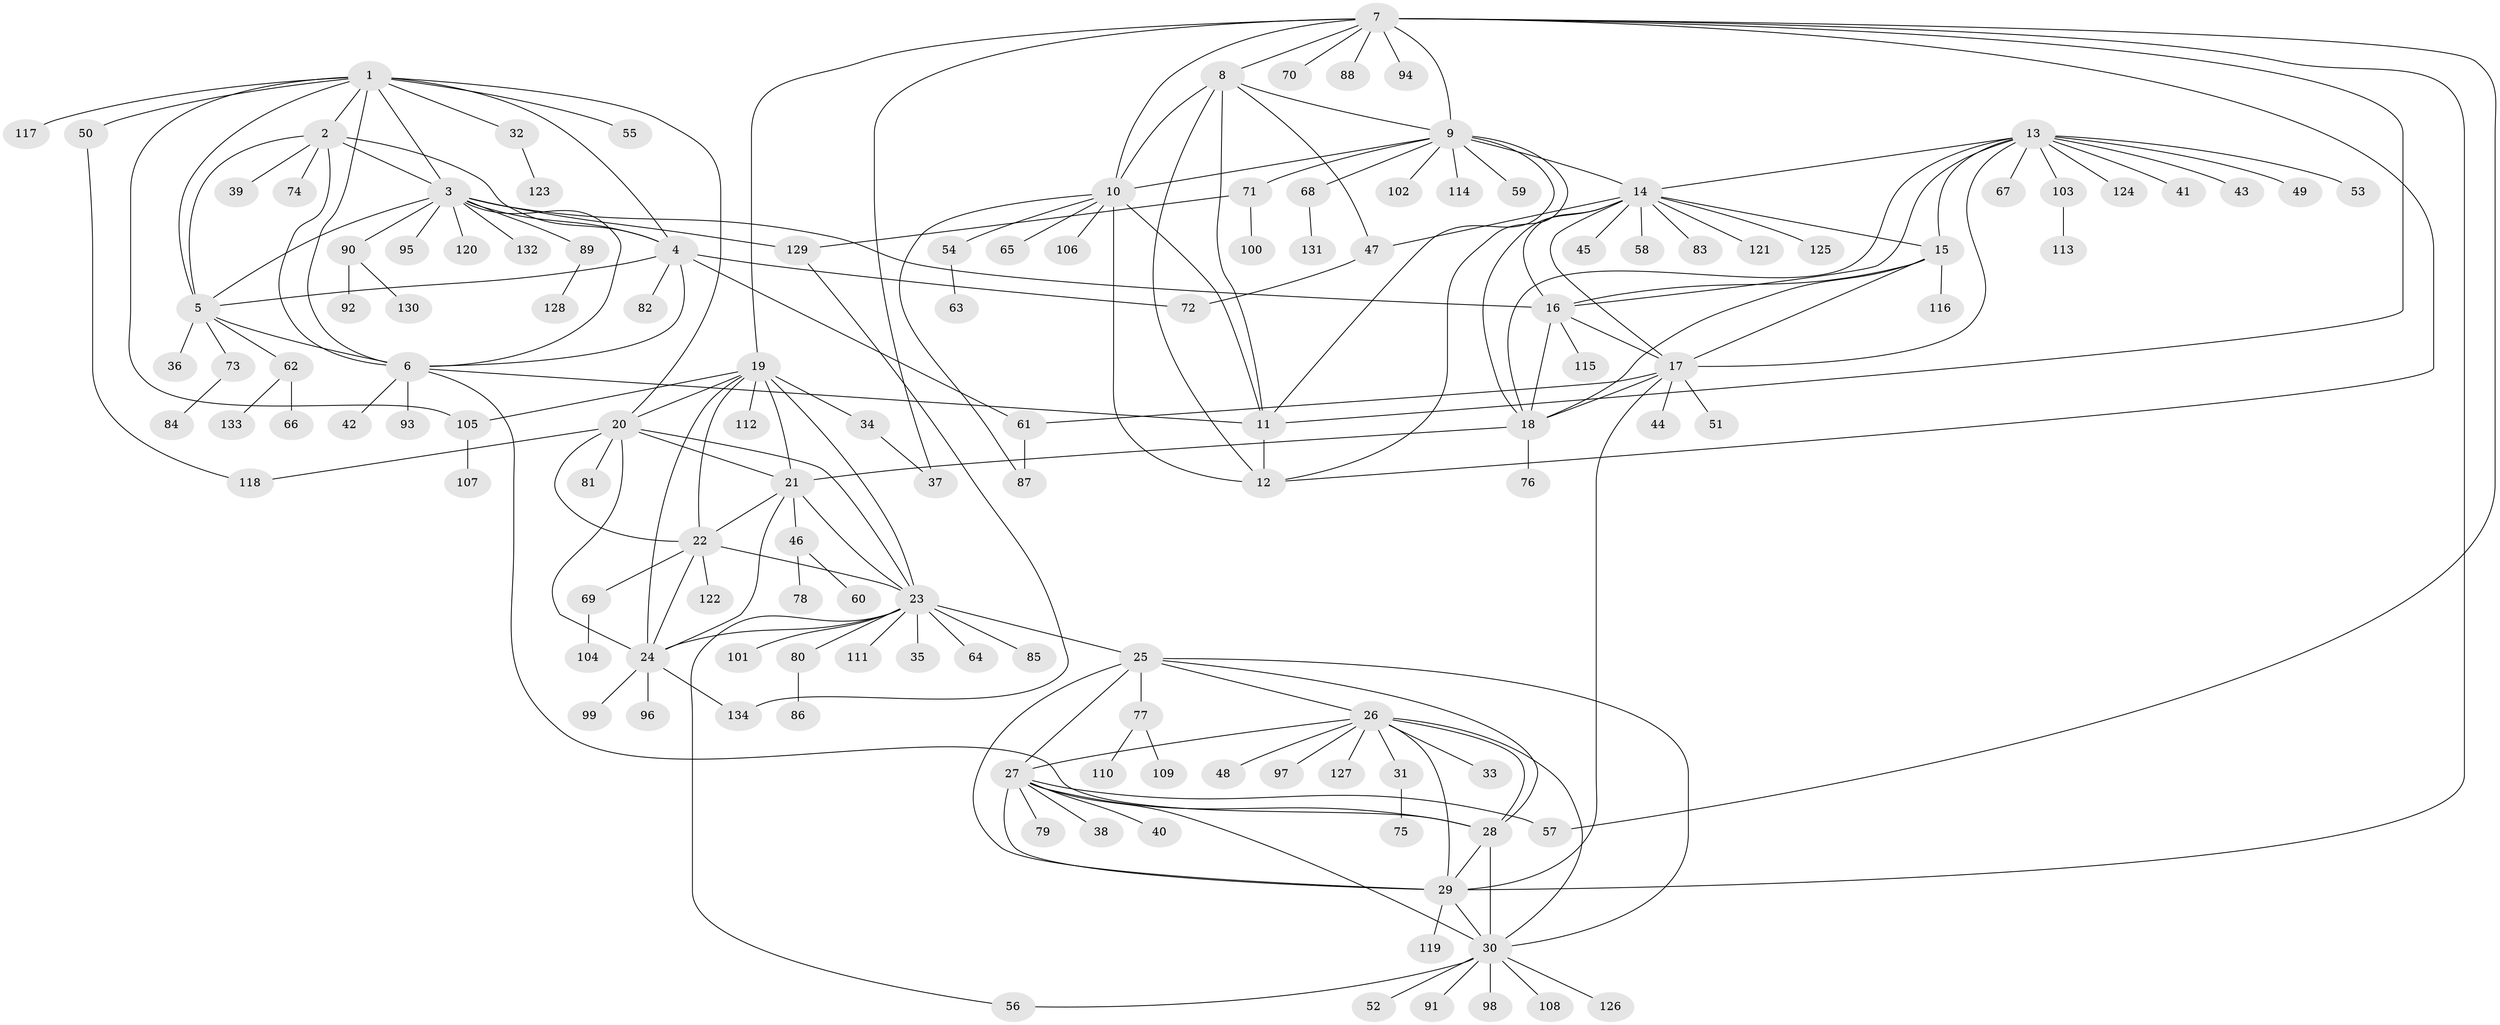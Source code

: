 // Generated by graph-tools (version 1.1) at 2025/26/03/09/25 03:26:43]
// undirected, 134 vertices, 200 edges
graph export_dot {
graph [start="1"]
  node [color=gray90,style=filled];
  1;
  2;
  3;
  4;
  5;
  6;
  7;
  8;
  9;
  10;
  11;
  12;
  13;
  14;
  15;
  16;
  17;
  18;
  19;
  20;
  21;
  22;
  23;
  24;
  25;
  26;
  27;
  28;
  29;
  30;
  31;
  32;
  33;
  34;
  35;
  36;
  37;
  38;
  39;
  40;
  41;
  42;
  43;
  44;
  45;
  46;
  47;
  48;
  49;
  50;
  51;
  52;
  53;
  54;
  55;
  56;
  57;
  58;
  59;
  60;
  61;
  62;
  63;
  64;
  65;
  66;
  67;
  68;
  69;
  70;
  71;
  72;
  73;
  74;
  75;
  76;
  77;
  78;
  79;
  80;
  81;
  82;
  83;
  84;
  85;
  86;
  87;
  88;
  89;
  90;
  91;
  92;
  93;
  94;
  95;
  96;
  97;
  98;
  99;
  100;
  101;
  102;
  103;
  104;
  105;
  106;
  107;
  108;
  109;
  110;
  111;
  112;
  113;
  114;
  115;
  116;
  117;
  118;
  119;
  120;
  121;
  122;
  123;
  124;
  125;
  126;
  127;
  128;
  129;
  130;
  131;
  132;
  133;
  134;
  1 -- 2;
  1 -- 3;
  1 -- 4;
  1 -- 5;
  1 -- 6;
  1 -- 20;
  1 -- 32;
  1 -- 50;
  1 -- 55;
  1 -- 105;
  1 -- 117;
  2 -- 3;
  2 -- 4;
  2 -- 5;
  2 -- 6;
  2 -- 39;
  2 -- 74;
  3 -- 4;
  3 -- 5;
  3 -- 6;
  3 -- 16;
  3 -- 89;
  3 -- 90;
  3 -- 95;
  3 -- 120;
  3 -- 129;
  3 -- 132;
  4 -- 5;
  4 -- 6;
  4 -- 61;
  4 -- 72;
  4 -- 82;
  5 -- 6;
  5 -- 36;
  5 -- 62;
  5 -- 73;
  6 -- 11;
  6 -- 28;
  6 -- 42;
  6 -- 93;
  7 -- 8;
  7 -- 9;
  7 -- 10;
  7 -- 11;
  7 -- 12;
  7 -- 19;
  7 -- 29;
  7 -- 37;
  7 -- 57;
  7 -- 70;
  7 -- 88;
  7 -- 94;
  8 -- 9;
  8 -- 10;
  8 -- 11;
  8 -- 12;
  8 -- 47;
  9 -- 10;
  9 -- 11;
  9 -- 12;
  9 -- 14;
  9 -- 59;
  9 -- 68;
  9 -- 71;
  9 -- 102;
  9 -- 114;
  10 -- 11;
  10 -- 12;
  10 -- 54;
  10 -- 65;
  10 -- 87;
  10 -- 106;
  11 -- 12;
  13 -- 14;
  13 -- 15;
  13 -- 16;
  13 -- 17;
  13 -- 18;
  13 -- 41;
  13 -- 43;
  13 -- 49;
  13 -- 53;
  13 -- 67;
  13 -- 103;
  13 -- 124;
  14 -- 15;
  14 -- 16;
  14 -- 17;
  14 -- 18;
  14 -- 45;
  14 -- 47;
  14 -- 58;
  14 -- 83;
  14 -- 121;
  14 -- 125;
  15 -- 16;
  15 -- 17;
  15 -- 18;
  15 -- 116;
  16 -- 17;
  16 -- 18;
  16 -- 115;
  17 -- 18;
  17 -- 29;
  17 -- 44;
  17 -- 51;
  17 -- 61;
  18 -- 21;
  18 -- 76;
  19 -- 20;
  19 -- 21;
  19 -- 22;
  19 -- 23;
  19 -- 24;
  19 -- 34;
  19 -- 105;
  19 -- 112;
  20 -- 21;
  20 -- 22;
  20 -- 23;
  20 -- 24;
  20 -- 81;
  20 -- 118;
  21 -- 22;
  21 -- 23;
  21 -- 24;
  21 -- 46;
  22 -- 23;
  22 -- 24;
  22 -- 69;
  22 -- 122;
  23 -- 24;
  23 -- 25;
  23 -- 35;
  23 -- 56;
  23 -- 64;
  23 -- 80;
  23 -- 85;
  23 -- 101;
  23 -- 111;
  24 -- 96;
  24 -- 99;
  24 -- 134;
  25 -- 26;
  25 -- 27;
  25 -- 28;
  25 -- 29;
  25 -- 30;
  25 -- 77;
  26 -- 27;
  26 -- 28;
  26 -- 29;
  26 -- 30;
  26 -- 31;
  26 -- 33;
  26 -- 48;
  26 -- 97;
  26 -- 127;
  27 -- 28;
  27 -- 29;
  27 -- 30;
  27 -- 38;
  27 -- 40;
  27 -- 57;
  27 -- 79;
  28 -- 29;
  28 -- 30;
  29 -- 30;
  29 -- 119;
  30 -- 52;
  30 -- 56;
  30 -- 91;
  30 -- 98;
  30 -- 108;
  30 -- 126;
  31 -- 75;
  32 -- 123;
  34 -- 37;
  46 -- 60;
  46 -- 78;
  47 -- 72;
  50 -- 118;
  54 -- 63;
  61 -- 87;
  62 -- 66;
  62 -- 133;
  68 -- 131;
  69 -- 104;
  71 -- 100;
  71 -- 129;
  73 -- 84;
  77 -- 109;
  77 -- 110;
  80 -- 86;
  89 -- 128;
  90 -- 92;
  90 -- 130;
  103 -- 113;
  105 -- 107;
  129 -- 134;
}
